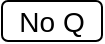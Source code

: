 <mxfile>
    <diagram id="zAJiVluDIX9Axxgpk72t" name="Page-1">
        <mxGraphModel dx="1794" dy="803" grid="1" gridSize="10" guides="1" tooltips="1" connect="1" arrows="1" fold="1" page="1" pageScale="1" pageWidth="827" pageHeight="1169" math="0" shadow="0">
            <root>

                <mxCell id="33" value="instrument_id" style="ellipse;whiteSpace=wrap;html=1;fontSize=14;" parent="1" vertex="1">
                    <mxGeometry x="560" y="602.5" width="115" height="40" as="geometry"/>
                </mxCell>
                <mxCell id="34" value="1" style="ellipse;whiteSpace=wrap;html=1;fontSize=14;" parent="1" vertex="1">
                    <mxGeometry x="890" y="585" width="25" height="25" as="geometry"/>
                </mxCell>
                <mxCell id="37" value="-1" style="ellipse;whiteSpace=wrap;html=1;fontSize=14;" parent="1" vertex="1">
                    <mxGeometry x="890" y="610" width="25" height="25" as="geometry"/>
                </mxCell>
                <mxCell id="38" value="0" style="ellipse;whiteSpace=wrap;html=1;fontSize=14;" parent="1" vertex="1">
                    <mxGeometry x="890" y="635" width="25" height="25" as="geometry"/>
                </mxCell>
                <mxCell id="39" value="Buy Q" style="rounded=1;whiteSpace=wrap;html=1;fontSize=14;" parent="1" vertex="1">
                    <mxGeometry x="915" y="587.5" width="50" height="20" as="geometry"/>
                </mxCell>
                <mxCell id="41" value="Sell Q" style="rounded=1;whiteSpace=wrap;html=1;fontSize=14;" parent="1" vertex="1">
                    <mxGeometry x="915" y="612.5" width="50" height="20" as="geometry"/>
                </mxCell>
                <mxCell id="42" value="No Q" style="rounded=1;whiteSpace=wrap;html=1;fontSize=14;" parent="1" vertex="1">
                    <mxGeometry x="915" y="637.5" width="50" height="20" as="geometry"/>
                </mxCell>
            </root>
        </mxGraphModel>
    </diagram>
</mxfile>